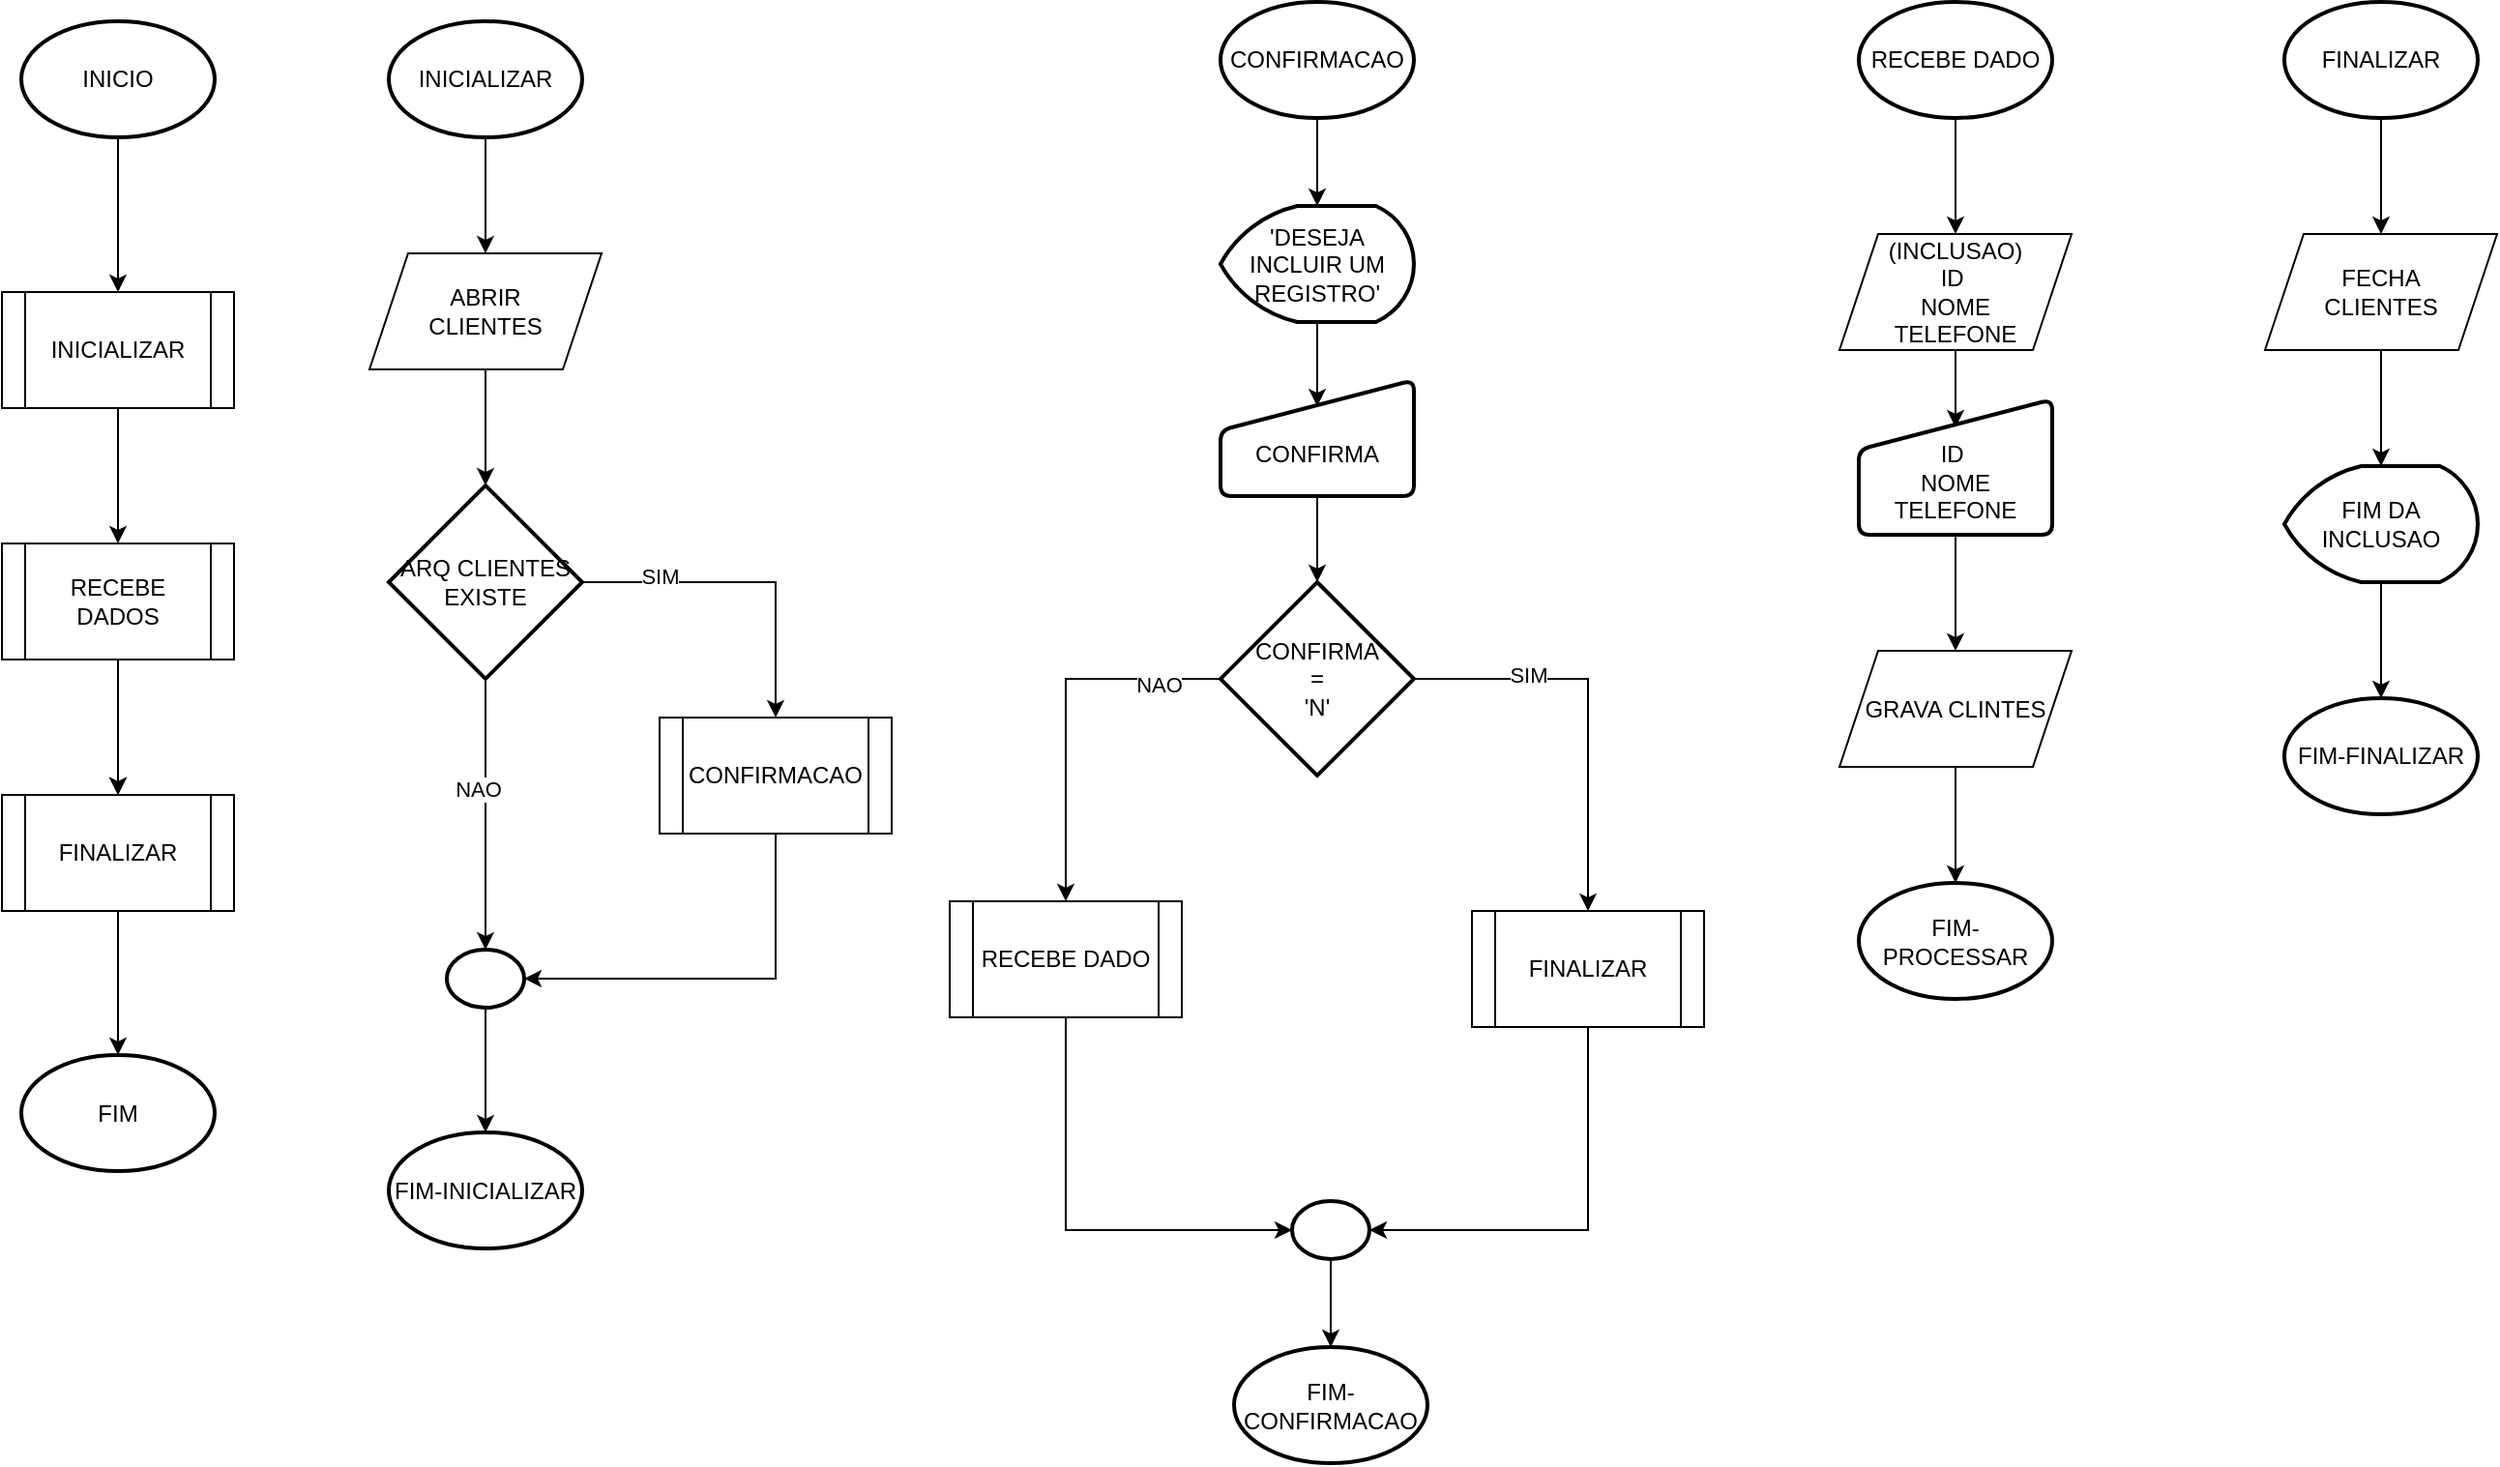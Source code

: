 <mxfile version="24.5.3" type="device">
  <diagram name="INICIO" id="YsMHGC26Xo1soKcUW3jr">
    <mxGraphModel dx="1500" dy="899" grid="1" gridSize="10" guides="1" tooltips="1" connect="1" arrows="1" fold="1" page="1" pageScale="1" pageWidth="827" pageHeight="1169" math="0" shadow="0">
      <root>
        <mxCell id="0" />
        <mxCell id="1" parent="0" />
        <mxCell id="OmTqi66qtZmKfe87RiHK-1" value="" style="edgeStyle=orthogonalEdgeStyle;rounded=0;orthogonalLoop=1;jettySize=auto;html=1;" parent="1" source="OmTqi66qtZmKfe87RiHK-2" target="OmTqi66qtZmKfe87RiHK-8" edge="1">
          <mxGeometry relative="1" as="geometry" />
        </mxCell>
        <mxCell id="OmTqi66qtZmKfe87RiHK-2" value="INICIO" style="strokeWidth=2;html=1;shape=mxgraph.flowchart.start_1;whiteSpace=wrap;" parent="1" vertex="1">
          <mxGeometry x="70" y="50" width="100" height="60" as="geometry" />
        </mxCell>
        <mxCell id="OmTqi66qtZmKfe87RiHK-3" value="" style="edgeStyle=orthogonalEdgeStyle;rounded=0;orthogonalLoop=1;jettySize=auto;html=1;" parent="1" source="OmTqi66qtZmKfe87RiHK-4" target="OmTqi66qtZmKfe87RiHK-9" edge="1">
          <mxGeometry relative="1" as="geometry" />
        </mxCell>
        <UserObject label="FINALIZAR" link="data:page/id,4IFCM_lpnlxiS9QLjPXx" id="OmTqi66qtZmKfe87RiHK-4">
          <mxCell style="shape=process;whiteSpace=wrap;html=1;backgroundOutline=1;" parent="1" vertex="1">
            <mxGeometry x="60" y="450" width="120" height="60" as="geometry" />
          </mxCell>
        </UserObject>
        <mxCell id="OmTqi66qtZmKfe87RiHK-5" value="" style="edgeStyle=orthogonalEdgeStyle;rounded=0;orthogonalLoop=1;jettySize=auto;html=1;" parent="1" source="OmTqi66qtZmKfe87RiHK-6" target="OmTqi66qtZmKfe87RiHK-4" edge="1">
          <mxGeometry relative="1" as="geometry" />
        </mxCell>
        <mxCell id="P5yapOXCJoWCOFtNmKXM-1" value="" style="edgeStyle=orthogonalEdgeStyle;rounded=0;orthogonalLoop=1;jettySize=auto;html=1;" parent="1" source="OmTqi66qtZmKfe87RiHK-6" target="OmTqi66qtZmKfe87RiHK-4" edge="1">
          <mxGeometry relative="1" as="geometry" />
        </mxCell>
        <UserObject label="RECEBE DADOS" link="data:page/id,sNZSEQAK1sGL0ulVyzRy" id="OmTqi66qtZmKfe87RiHK-6">
          <mxCell style="shape=process;whiteSpace=wrap;html=1;backgroundOutline=1;" parent="1" vertex="1">
            <mxGeometry x="60" y="320" width="120" height="60" as="geometry" />
          </mxCell>
        </UserObject>
        <mxCell id="OmTqi66qtZmKfe87RiHK-7" value="" style="edgeStyle=orthogonalEdgeStyle;rounded=0;orthogonalLoop=1;jettySize=auto;html=1;" parent="1" source="OmTqi66qtZmKfe87RiHK-8" target="OmTqi66qtZmKfe87RiHK-6" edge="1">
          <mxGeometry relative="1" as="geometry" />
        </mxCell>
        <UserObject label="INICIALIZAR" link="data:page/id,5K_xTjxlvY189LjuSgTh" id="OmTqi66qtZmKfe87RiHK-8">
          <mxCell style="shape=process;whiteSpace=wrap;html=1;backgroundOutline=1;" parent="1" vertex="1">
            <mxGeometry x="60" y="190" width="120" height="60" as="geometry" />
          </mxCell>
        </UserObject>
        <mxCell id="OmTqi66qtZmKfe87RiHK-9" value="FIM" style="strokeWidth=2;html=1;shape=mxgraph.flowchart.start_1;whiteSpace=wrap;" parent="1" vertex="1">
          <mxGeometry x="70" y="584.5" width="100" height="60" as="geometry" />
        </mxCell>
        <mxCell id="NCtQzkdfEGGeGg27Kqcs-1" value="" style="edgeStyle=orthogonalEdgeStyle;rounded=0;orthogonalLoop=1;jettySize=auto;html=1;" edge="1" parent="1" source="NCtQzkdfEGGeGg27Kqcs-2" target="NCtQzkdfEGGeGg27Kqcs-4">
          <mxGeometry relative="1" as="geometry" />
        </mxCell>
        <mxCell id="NCtQzkdfEGGeGg27Kqcs-2" value="INICIALIZAR" style="strokeWidth=2;html=1;shape=mxgraph.flowchart.start_1;whiteSpace=wrap;" vertex="1" parent="1">
          <mxGeometry x="260" y="50" width="100" height="60" as="geometry" />
        </mxCell>
        <mxCell id="NCtQzkdfEGGeGg27Kqcs-3" value="" style="edgeStyle=orthogonalEdgeStyle;rounded=0;orthogonalLoop=1;jettySize=auto;html=1;" edge="1" parent="1" source="NCtQzkdfEGGeGg27Kqcs-4" target="NCtQzkdfEGGeGg27Kqcs-7">
          <mxGeometry relative="1" as="geometry" />
        </mxCell>
        <mxCell id="NCtQzkdfEGGeGg27Kqcs-4" value="ABRIR&lt;div&gt;CLIENTES&lt;/div&gt;" style="shape=parallelogram;perimeter=parallelogramPerimeter;whiteSpace=wrap;html=1;fixedSize=1;" vertex="1" parent="1">
          <mxGeometry x="250" y="170" width="120" height="60" as="geometry" />
        </mxCell>
        <mxCell id="NCtQzkdfEGGeGg27Kqcs-5" style="edgeStyle=orthogonalEdgeStyle;rounded=0;orthogonalLoop=1;jettySize=auto;html=1;exitX=1;exitY=0.5;exitDx=0;exitDy=0;exitPerimeter=0;entryX=0.5;entryY=0;entryDx=0;entryDy=0;" edge="1" parent="1" source="NCtQzkdfEGGeGg27Kqcs-7" target="NCtQzkdfEGGeGg27Kqcs-8">
          <mxGeometry relative="1" as="geometry" />
        </mxCell>
        <mxCell id="NCtQzkdfEGGeGg27Kqcs-6" value="SIM" style="edgeLabel;html=1;align=center;verticalAlign=middle;resizable=0;points=[];" vertex="1" connectable="0" parent="NCtQzkdfEGGeGg27Kqcs-5">
          <mxGeometry x="-0.532" y="3" relative="1" as="geometry">
            <mxPoint as="offset" />
          </mxGeometry>
        </mxCell>
        <mxCell id="NCtQzkdfEGGeGg27Kqcs-7" value="ARQ CLIENTES&lt;div&gt;EXISTE&lt;/div&gt;" style="strokeWidth=2;html=1;shape=mxgraph.flowchart.decision;whiteSpace=wrap;" vertex="1" parent="1">
          <mxGeometry x="260" y="290" width="100" height="100" as="geometry" />
        </mxCell>
        <UserObject label="CONFIRMACAO" link="data:page/id,-pltzl68iTVhsRbdVvt2" id="NCtQzkdfEGGeGg27Kqcs-8">
          <mxCell style="shape=process;whiteSpace=wrap;html=1;backgroundOutline=1;" vertex="1" parent="1">
            <mxGeometry x="400" y="410" width="120" height="60" as="geometry" />
          </mxCell>
        </UserObject>
        <mxCell id="NCtQzkdfEGGeGg27Kqcs-9" value="" style="edgeStyle=orthogonalEdgeStyle;rounded=0;orthogonalLoop=1;jettySize=auto;html=1;" edge="1" parent="1" source="NCtQzkdfEGGeGg27Kqcs-10" target="NCtQzkdfEGGeGg27Kqcs-14">
          <mxGeometry relative="1" as="geometry" />
        </mxCell>
        <mxCell id="NCtQzkdfEGGeGg27Kqcs-10" value="" style="strokeWidth=2;html=1;shape=mxgraph.flowchart.start_2;whiteSpace=wrap;" vertex="1" parent="1">
          <mxGeometry x="290" y="530" width="40" height="30" as="geometry" />
        </mxCell>
        <mxCell id="NCtQzkdfEGGeGg27Kqcs-11" style="edgeStyle=orthogonalEdgeStyle;rounded=0;orthogonalLoop=1;jettySize=auto;html=1;exitX=0.5;exitY=1;exitDx=0;exitDy=0;exitPerimeter=0;entryX=0.5;entryY=0;entryDx=0;entryDy=0;entryPerimeter=0;" edge="1" parent="1" source="NCtQzkdfEGGeGg27Kqcs-7" target="NCtQzkdfEGGeGg27Kqcs-10">
          <mxGeometry relative="1" as="geometry" />
        </mxCell>
        <mxCell id="NCtQzkdfEGGeGg27Kqcs-12" value="NAO" style="edgeLabel;html=1;align=center;verticalAlign=middle;resizable=0;points=[];" vertex="1" connectable="0" parent="NCtQzkdfEGGeGg27Kqcs-11">
          <mxGeometry x="-0.189" y="-4" relative="1" as="geometry">
            <mxPoint as="offset" />
          </mxGeometry>
        </mxCell>
        <mxCell id="NCtQzkdfEGGeGg27Kqcs-13" style="edgeStyle=orthogonalEdgeStyle;rounded=0;orthogonalLoop=1;jettySize=auto;html=1;exitX=0.5;exitY=1;exitDx=0;exitDy=0;entryX=1;entryY=0.5;entryDx=0;entryDy=0;entryPerimeter=0;" edge="1" parent="1" source="NCtQzkdfEGGeGg27Kqcs-8" target="NCtQzkdfEGGeGg27Kqcs-10">
          <mxGeometry relative="1" as="geometry" />
        </mxCell>
        <mxCell id="NCtQzkdfEGGeGg27Kqcs-14" value="FIM-INICIALIZAR" style="strokeWidth=2;html=1;shape=mxgraph.flowchart.start_1;whiteSpace=wrap;" vertex="1" parent="1">
          <mxGeometry x="260" y="624.5" width="100" height="60" as="geometry" />
        </mxCell>
        <mxCell id="fuwlqq5DBnnDZg0qdZFN-1" value="" style="edgeStyle=orthogonalEdgeStyle;rounded=0;orthogonalLoop=1;jettySize=auto;html=1;" edge="1" parent="1" source="fuwlqq5DBnnDZg0qdZFN-2" target="fuwlqq5DBnnDZg0qdZFN-11">
          <mxGeometry relative="1" as="geometry" />
        </mxCell>
        <mxCell id="fuwlqq5DBnnDZg0qdZFN-2" value="CONFIRMACAO" style="strokeWidth=2;html=1;shape=mxgraph.flowchart.start_1;whiteSpace=wrap;" vertex="1" parent="1">
          <mxGeometry x="690" y="40" width="100" height="60" as="geometry" />
        </mxCell>
        <mxCell id="fuwlqq5DBnnDZg0qdZFN-3" value="FIM-CONFIRMACAO" style="strokeWidth=2;html=1;shape=mxgraph.flowchart.start_1;whiteSpace=wrap;" vertex="1" parent="1">
          <mxGeometry x="697" y="735.5" width="100" height="60" as="geometry" />
        </mxCell>
        <mxCell id="fuwlqq5DBnnDZg0qdZFN-4" style="edgeStyle=orthogonalEdgeStyle;rounded=0;orthogonalLoop=1;jettySize=auto;html=1;exitX=1;exitY=0.5;exitDx=0;exitDy=0;exitPerimeter=0;entryX=0.5;entryY=0;entryDx=0;entryDy=0;" edge="1" parent="1" source="fuwlqq5DBnnDZg0qdZFN-8" target="fuwlqq5DBnnDZg0qdZFN-9">
          <mxGeometry relative="1" as="geometry" />
        </mxCell>
        <mxCell id="fuwlqq5DBnnDZg0qdZFN-5" value="SIM" style="edgeLabel;html=1;align=center;verticalAlign=middle;resizable=0;points=[];" vertex="1" connectable="0" parent="fuwlqq5DBnnDZg0qdZFN-4">
          <mxGeometry x="-0.445" y="2" relative="1" as="geometry">
            <mxPoint as="offset" />
          </mxGeometry>
        </mxCell>
        <mxCell id="fuwlqq5DBnnDZg0qdZFN-6" style="edgeStyle=orthogonalEdgeStyle;rounded=0;orthogonalLoop=1;jettySize=auto;html=1;exitX=0;exitY=0.5;exitDx=0;exitDy=0;exitPerimeter=0;entryX=0.5;entryY=0;entryDx=0;entryDy=0;" edge="1" parent="1" source="fuwlqq5DBnnDZg0qdZFN-8" target="fuwlqq5DBnnDZg0qdZFN-14">
          <mxGeometry relative="1" as="geometry" />
        </mxCell>
        <mxCell id="fuwlqq5DBnnDZg0qdZFN-7" value="NAO" style="edgeLabel;html=1;align=center;verticalAlign=middle;resizable=0;points=[];" vertex="1" connectable="0" parent="fuwlqq5DBnnDZg0qdZFN-6">
          <mxGeometry x="-0.669" y="3" relative="1" as="geometry">
            <mxPoint as="offset" />
          </mxGeometry>
        </mxCell>
        <mxCell id="fuwlqq5DBnnDZg0qdZFN-8" value="CONFIRMA&lt;div&gt;=&lt;/div&gt;&lt;div&gt;&#39;N&#39;&lt;/div&gt;" style="strokeWidth=2;html=1;shape=mxgraph.flowchart.decision;whiteSpace=wrap;" vertex="1" parent="1">
          <mxGeometry x="690" y="340" width="100" height="100" as="geometry" />
        </mxCell>
        <mxCell id="fuwlqq5DBnnDZg0qdZFN-9" value="FINALIZAR" style="shape=process;whiteSpace=wrap;html=1;backgroundOutline=1;" vertex="1" parent="1">
          <mxGeometry x="820" y="510" width="120" height="60" as="geometry" />
        </mxCell>
        <mxCell id="fuwlqq5DBnnDZg0qdZFN-10" value="" style="edgeStyle=orthogonalEdgeStyle;rounded=0;orthogonalLoop=1;jettySize=auto;html=1;entryX=0.5;entryY=0.226;entryDx=0;entryDy=0;entryPerimeter=0;" edge="1" parent="1" source="fuwlqq5DBnnDZg0qdZFN-11" target="fuwlqq5DBnnDZg0qdZFN-13">
          <mxGeometry relative="1" as="geometry" />
        </mxCell>
        <mxCell id="fuwlqq5DBnnDZg0qdZFN-11" value="&#39;DESEJA INCLUIR UM REGISTRO&#39;" style="strokeWidth=2;html=1;shape=mxgraph.flowchart.display;whiteSpace=wrap;" vertex="1" parent="1">
          <mxGeometry x="690" y="145.5" width="100" height="60" as="geometry" />
        </mxCell>
        <mxCell id="fuwlqq5DBnnDZg0qdZFN-12" value="" style="edgeStyle=orthogonalEdgeStyle;rounded=0;orthogonalLoop=1;jettySize=auto;html=1;" edge="1" parent="1" source="fuwlqq5DBnnDZg0qdZFN-13" target="fuwlqq5DBnnDZg0qdZFN-8">
          <mxGeometry relative="1" as="geometry" />
        </mxCell>
        <mxCell id="fuwlqq5DBnnDZg0qdZFN-13" value="&lt;div&gt;&lt;br&gt;&lt;/div&gt;CONFIRMA" style="html=1;strokeWidth=2;shape=manualInput;whiteSpace=wrap;rounded=1;size=26;arcSize=11;" vertex="1" parent="1">
          <mxGeometry x="690" y="235.5" width="100" height="60" as="geometry" />
        </mxCell>
        <UserObject label="RECEBE DADO" link="data:page/id,sNZSEQAK1sGL0ulVyzRy" id="fuwlqq5DBnnDZg0qdZFN-14">
          <mxCell style="shape=process;whiteSpace=wrap;html=1;backgroundOutline=1;" vertex="1" parent="1">
            <mxGeometry x="550" y="505" width="120" height="60" as="geometry" />
          </mxCell>
        </UserObject>
        <mxCell id="fuwlqq5DBnnDZg0qdZFN-15" value="" style="edgeStyle=orthogonalEdgeStyle;rounded=0;orthogonalLoop=1;jettySize=auto;html=1;" edge="1" parent="1" source="fuwlqq5DBnnDZg0qdZFN-16" target="fuwlqq5DBnnDZg0qdZFN-3">
          <mxGeometry relative="1" as="geometry" />
        </mxCell>
        <mxCell id="fuwlqq5DBnnDZg0qdZFN-16" value="" style="strokeWidth=2;html=1;shape=mxgraph.flowchart.start_2;whiteSpace=wrap;" vertex="1" parent="1">
          <mxGeometry x="727" y="660" width="40" height="30" as="geometry" />
        </mxCell>
        <mxCell id="fuwlqq5DBnnDZg0qdZFN-17" style="edgeStyle=orthogonalEdgeStyle;rounded=0;orthogonalLoop=1;jettySize=auto;html=1;exitX=0.5;exitY=1;exitDx=0;exitDy=0;entryX=0;entryY=0.5;entryDx=0;entryDy=0;entryPerimeter=0;" edge="1" parent="1" source="fuwlqq5DBnnDZg0qdZFN-14" target="fuwlqq5DBnnDZg0qdZFN-16">
          <mxGeometry relative="1" as="geometry" />
        </mxCell>
        <mxCell id="fuwlqq5DBnnDZg0qdZFN-18" style="edgeStyle=orthogonalEdgeStyle;rounded=0;orthogonalLoop=1;jettySize=auto;html=1;exitX=0.5;exitY=1;exitDx=0;exitDy=0;entryX=1;entryY=0.5;entryDx=0;entryDy=0;entryPerimeter=0;" edge="1" parent="1" source="fuwlqq5DBnnDZg0qdZFN-9" target="fuwlqq5DBnnDZg0qdZFN-16">
          <mxGeometry relative="1" as="geometry" />
        </mxCell>
        <mxCell id="pZ4ol6xdK_DVenhN8ZCq-1" value="" style="edgeStyle=orthogonalEdgeStyle;rounded=0;orthogonalLoop=1;jettySize=auto;html=1;" edge="1" parent="1" source="pZ4ol6xdK_DVenhN8ZCq-2" target="pZ4ol6xdK_DVenhN8ZCq-4">
          <mxGeometry relative="1" as="geometry" />
        </mxCell>
        <mxCell id="pZ4ol6xdK_DVenhN8ZCq-2" value="RECEBE DADO" style="strokeWidth=2;html=1;shape=mxgraph.flowchart.start_1;whiteSpace=wrap;" vertex="1" parent="1">
          <mxGeometry x="1020.0" y="40" width="100" height="60" as="geometry" />
        </mxCell>
        <mxCell id="pZ4ol6xdK_DVenhN8ZCq-3" value="FIM-PROCESSAR" style="strokeWidth=2;html=1;shape=mxgraph.flowchart.start_1;whiteSpace=wrap;" vertex="1" parent="1">
          <mxGeometry x="1020.0" y="495.5" width="100" height="60" as="geometry" />
        </mxCell>
        <mxCell id="pZ4ol6xdK_DVenhN8ZCq-4" value="&lt;div&gt;(INCLUSAO)&lt;/div&gt;ID&amp;nbsp;&lt;div&gt;NOME&lt;/div&gt;&lt;div&gt;TELEFONE&lt;/div&gt;" style="shape=parallelogram;perimeter=parallelogramPerimeter;whiteSpace=wrap;html=1;fixedSize=1;" vertex="1" parent="1">
          <mxGeometry x="1010.0" y="160" width="120" height="60" as="geometry" />
        </mxCell>
        <mxCell id="pZ4ol6xdK_DVenhN8ZCq-5" value="" style="edgeStyle=orthogonalEdgeStyle;rounded=0;orthogonalLoop=1;jettySize=auto;html=1;" edge="1" parent="1" source="pZ4ol6xdK_DVenhN8ZCq-6" target="pZ4ol6xdK_DVenhN8ZCq-3">
          <mxGeometry relative="1" as="geometry" />
        </mxCell>
        <mxCell id="pZ4ol6xdK_DVenhN8ZCq-6" value="GRAVA CLINTES" style="shape=parallelogram;perimeter=parallelogramPerimeter;whiteSpace=wrap;html=1;fixedSize=1;" vertex="1" parent="1">
          <mxGeometry x="1010.0" y="375.5" width="120" height="60" as="geometry" />
        </mxCell>
        <mxCell id="pZ4ol6xdK_DVenhN8ZCq-7" value="" style="edgeStyle=orthogonalEdgeStyle;rounded=0;orthogonalLoop=1;jettySize=auto;html=1;" edge="1" parent="1" source="pZ4ol6xdK_DVenhN8ZCq-4">
          <mxGeometry relative="1" as="geometry">
            <mxPoint x="1070" y="220" as="sourcePoint" />
            <mxPoint x="1070" y="260" as="targetPoint" />
          </mxGeometry>
        </mxCell>
        <mxCell id="pZ4ol6xdK_DVenhN8ZCq-8" value="" style="edgeStyle=orthogonalEdgeStyle;rounded=0;orthogonalLoop=1;jettySize=auto;html=1;" edge="1" parent="1" source="pZ4ol6xdK_DVenhN8ZCq-9" target="pZ4ol6xdK_DVenhN8ZCq-6">
          <mxGeometry relative="1" as="geometry" />
        </mxCell>
        <mxCell id="pZ4ol6xdK_DVenhN8ZCq-9" value="&lt;div&gt;&lt;br&gt;&lt;/div&gt;ID&amp;nbsp;&lt;div&gt;NOME&lt;/div&gt;&lt;div&gt;TELEFONE&lt;/div&gt;" style="html=1;strokeWidth=2;shape=manualInput;whiteSpace=wrap;rounded=1;size=26;arcSize=11;" vertex="1" parent="1">
          <mxGeometry x="1020.0" y="245.5" width="100" height="70" as="geometry" />
        </mxCell>
        <mxCell id="O7AH3dbR8Ojker6z6I9J-1" value="" style="edgeStyle=orthogonalEdgeStyle;rounded=0;orthogonalLoop=1;jettySize=auto;html=1;" edge="1" parent="1" source="O7AH3dbR8Ojker6z6I9J-2">
          <mxGeometry relative="1" as="geometry">
            <mxPoint x="1290" y="160" as="targetPoint" />
          </mxGeometry>
        </mxCell>
        <mxCell id="O7AH3dbR8Ojker6z6I9J-2" value="FINALIZAR" style="strokeWidth=2;html=1;shape=mxgraph.flowchart.start_1;whiteSpace=wrap;" vertex="1" parent="1">
          <mxGeometry x="1240" y="40" width="100" height="60" as="geometry" />
        </mxCell>
        <mxCell id="O7AH3dbR8Ojker6z6I9J-3" value="" style="edgeStyle=orthogonalEdgeStyle;rounded=0;orthogonalLoop=1;jettySize=auto;html=1;" edge="1" parent="1" source="O7AH3dbR8Ojker6z6I9J-4" target="O7AH3dbR8Ojker6z6I9J-7">
          <mxGeometry relative="1" as="geometry" />
        </mxCell>
        <mxCell id="O7AH3dbR8Ojker6z6I9J-4" value="FECHA&lt;div&gt;CLIENTES&lt;/div&gt;" style="shape=parallelogram;perimeter=parallelogramPerimeter;whiteSpace=wrap;html=1;fixedSize=1;" vertex="1" parent="1">
          <mxGeometry x="1230" y="160" width="120" height="60" as="geometry" />
        </mxCell>
        <mxCell id="O7AH3dbR8Ojker6z6I9J-5" value="FIM-FINALIZAR" style="strokeWidth=2;html=1;shape=mxgraph.flowchart.start_1;whiteSpace=wrap;" vertex="1" parent="1">
          <mxGeometry x="1240" y="400" width="100" height="60" as="geometry" />
        </mxCell>
        <mxCell id="O7AH3dbR8Ojker6z6I9J-6" value="" style="edgeStyle=orthogonalEdgeStyle;rounded=0;orthogonalLoop=1;jettySize=auto;html=1;" edge="1" parent="1" source="O7AH3dbR8Ojker6z6I9J-7" target="O7AH3dbR8Ojker6z6I9J-5">
          <mxGeometry relative="1" as="geometry" />
        </mxCell>
        <mxCell id="O7AH3dbR8Ojker6z6I9J-7" value="FIM DA INCLUSAO" style="strokeWidth=2;html=1;shape=mxgraph.flowchart.display;whiteSpace=wrap;" vertex="1" parent="1">
          <mxGeometry x="1240" y="280" width="100" height="60" as="geometry" />
        </mxCell>
      </root>
    </mxGraphModel>
  </diagram>
</mxfile>
